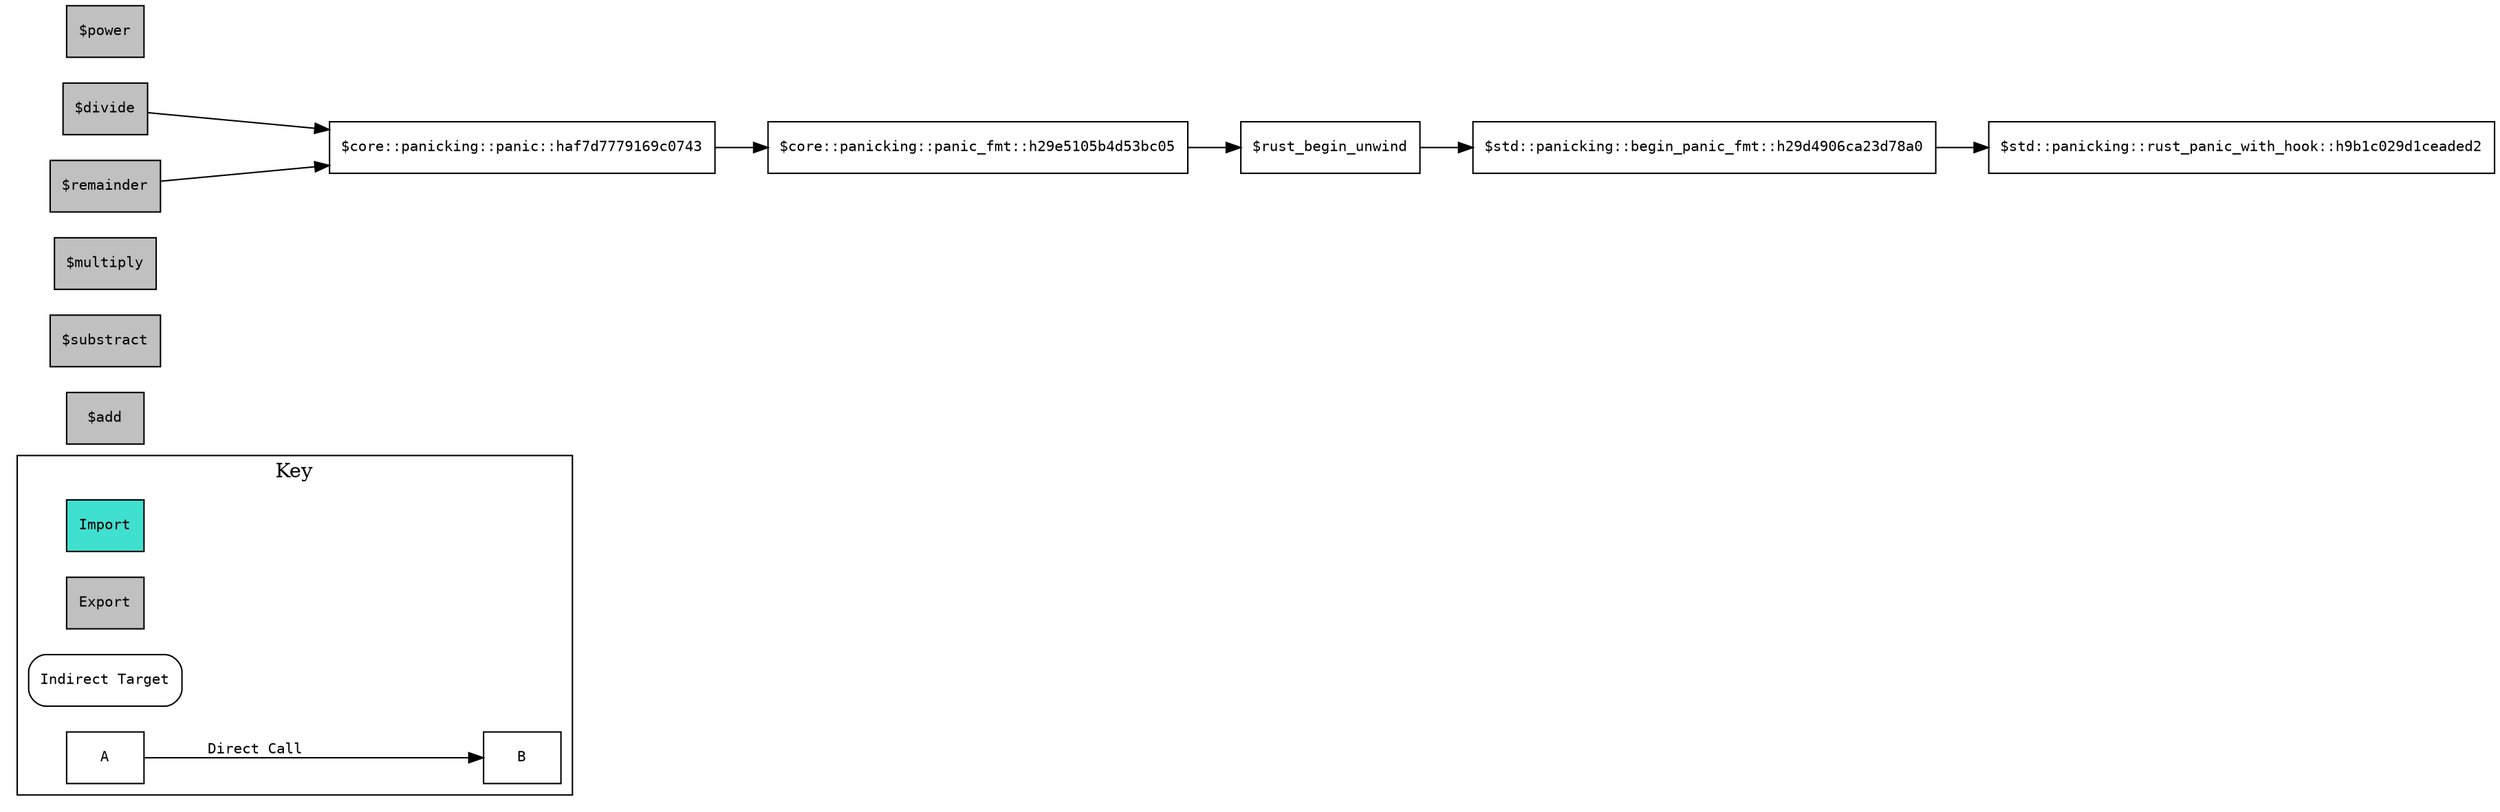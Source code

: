digraph call {
  rankdir = LR;
  subgraph cluster_key {
    node [shape=box, fontname=courier, fontsize=10];
    edge [fontname=courier, fontsize=10];
    label = "Key";
    "Import" [style="filled", fillcolor="turquoise"];
    "Export" [style="filled", fillcolor="gray"];
    "Indirect Target" [style="filled, rounded", fillcolor="white"];
    "A" -> "B" [style="filled, rounded", label = "Direct Call"];
  }

  node [shape=box, fontname=courier, fontsize=10];
  "$add" [style="filled", fillcolor="white"];
  "$substract" [style="filled", fillcolor="white"];
  "$multiply" [style="filled", fillcolor="white"];
  "$divide" [style="filled", fillcolor="white"];
  "$core::panicking::panic::haf7d7779169c0743" [style="filled", fillcolor="white"];
  "$power" [style="filled", fillcolor="white"];
  "$remainder" [style="filled", fillcolor="white"];
  "$std::panicking::rust_panic_with_hook::h9b1c029d1ceaded2" [style="filled", fillcolor="white"];
  "$rust_begin_unwind" [style="filled", fillcolor="white"];
  "$std::panicking::begin_panic_fmt::h29d4906ca23d78a0" [style="filled", fillcolor="white"];
  "$core::panicking::panic_fmt::h29e5105b4d53bc05" [style="filled", fillcolor="white"];
  "$add" [style="filled", fillcolor="gray"];
  "$substract" [style="filled", fillcolor="gray"];
  "$multiply" [style="filled", fillcolor="gray"];
  "$divide" [style="filled", fillcolor="gray"];
  "$power" [style="filled", fillcolor="gray"];
  "$remainder" [style="filled", fillcolor="gray"];
  "$divide" -> "$core::panicking::panic::haf7d7779169c0743"; // call
  "$core::panicking::panic::haf7d7779169c0743" -> "$core::panicking::panic_fmt::h29e5105b4d53bc05"; // call
  "$remainder" -> "$core::panicking::panic::haf7d7779169c0743"; // call
  "$rust_begin_unwind" -> "$std::panicking::begin_panic_fmt::h29d4906ca23d78a0"; // call
  "$std::panicking::begin_panic_fmt::h29d4906ca23d78a0" -> "$std::panicking::rust_panic_with_hook::h9b1c029d1ceaded2"; // call
  "$core::panicking::panic_fmt::h29e5105b4d53bc05" -> "$rust_begin_unwind"; // call
}
